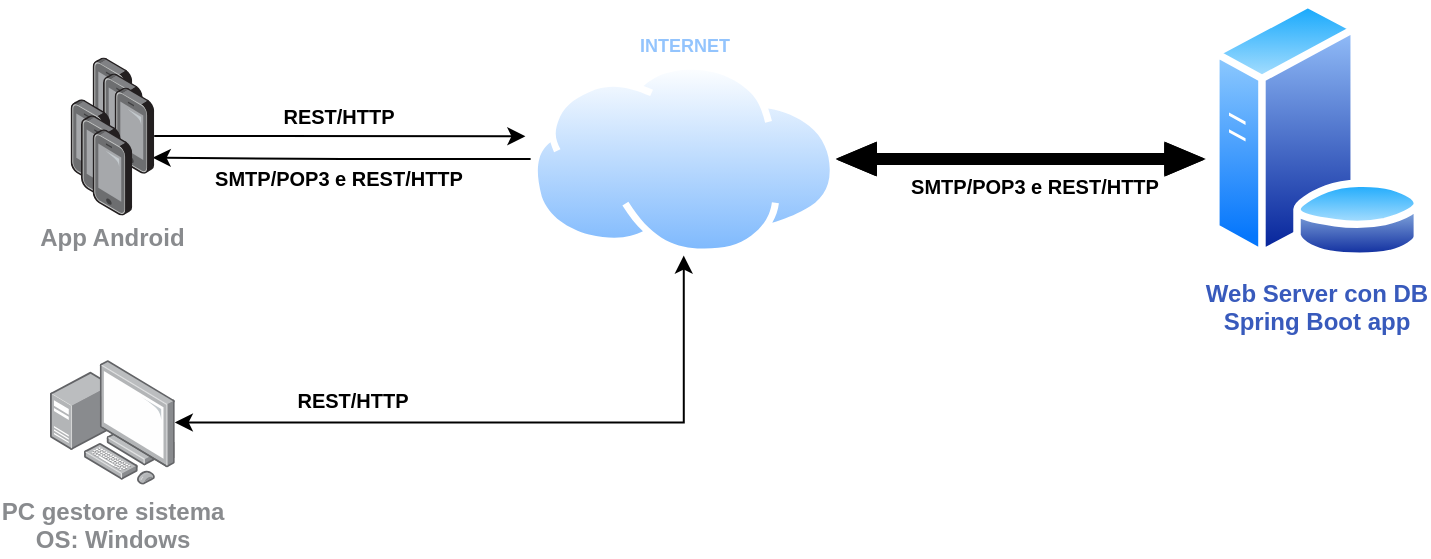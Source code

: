 <mxfile version="20.8.11" type="device"><diagram name="Pagina-1" id="a6sq7sbtZOVhsIizJ2nX"><mxGraphModel dx="840" dy="458" grid="1" gridSize="10" guides="1" tooltips="1" connect="1" arrows="1" fold="1" page="1" pageScale="1" pageWidth="827" pageHeight="1169" math="0" shadow="0"><root><mxCell id="0"/><mxCell id="1" parent="0"/><mxCell id="PoyueLWzJHQyJ2E4pCk9-38" style="edgeStyle=orthogonalEdgeStyle;rounded=0;orthogonalLoop=1;jettySize=auto;html=1;entryX=0.5;entryY=1;entryDx=0;entryDy=0;fontSize=10;fontColor=#000000;startArrow=classic;startFill=1;endArrow=classic;endFill=1;" edge="1" parent="1" source="PoyueLWzJHQyJ2E4pCk9-4" target="PoyueLWzJHQyJ2E4pCk9-22"><mxGeometry relative="1" as="geometry"/></mxCell><mxCell id="PoyueLWzJHQyJ2E4pCk9-39" value="REST/HTTP" style="edgeLabel;html=1;align=center;verticalAlign=middle;resizable=0;points=[];fontSize=10;fontColor=#000000;fontStyle=1" vertex="1" connectable="0" parent="PoyueLWzJHQyJ2E4pCk9-38"><mxGeometry x="-0.142" y="-3" relative="1" as="geometry"><mxPoint x="-57" y="-14" as="offset"/></mxGeometry></mxCell><mxCell id="PoyueLWzJHQyJ2E4pCk9-4" value="PC gestore sistema&lt;br&gt;OS: Windows" style="points=[];aspect=fixed;html=1;align=center;shadow=0;dashed=0;image;image=img/lib/allied_telesis/computer_and_terminals/Personal_Computer_with_Server.svg;imageBackground=none;fontColor=#898B8E;fontStyle=1" vertex="1" parent="1"><mxGeometry x="90.0" y="220" width="62.4" height="62.4" as="geometry"/></mxCell><mxCell id="PoyueLWzJHQyJ2E4pCk9-33" style="edgeStyle=orthogonalEdgeStyle;rounded=0;orthogonalLoop=1;jettySize=auto;html=1;entryX=0.962;entryY=0.814;entryDx=0;entryDy=0;entryPerimeter=0;fontSize=12;fontColor=#385ABC;startArrow=none;startFill=0;endArrow=classic;endFill=1;" edge="1" parent="1" source="PoyueLWzJHQyJ2E4pCk9-22" target="PoyueLWzJHQyJ2E4pCk9-16"><mxGeometry relative="1" as="geometry"/></mxCell><mxCell id="PoyueLWzJHQyJ2E4pCk9-44" value="SMTP/POP3 e REST/HTTP" style="edgeLabel;html=1;align=center;verticalAlign=middle;resizable=0;points=[];fontSize=10;fontColor=#000000;fontStyle=1" vertex="1" connectable="0" parent="PoyueLWzJHQyJ2E4pCk9-33"><mxGeometry x="0.187" y="1" relative="1" as="geometry"><mxPoint x="15" y="9" as="offset"/></mxGeometry></mxCell><mxCell id="PoyueLWzJHQyJ2E4pCk9-45" style="edgeStyle=orthogonalEdgeStyle;rounded=0;orthogonalLoop=1;jettySize=auto;html=1;entryX=-0.027;entryY=0.612;entryDx=0;entryDy=0;entryPerimeter=0;fontSize=10;fontColor=#000000;startArrow=classic;startFill=1;endArrow=classic;endFill=1;shape=flexArrow;fillColor=#000000;strokeWidth=1;width=5;startWidth=10;endWidth=10;" edge="1" parent="1" source="PoyueLWzJHQyJ2E4pCk9-22" target="PoyueLWzJHQyJ2E4pCk9-32"><mxGeometry relative="1" as="geometry"/></mxCell><mxCell id="PoyueLWzJHQyJ2E4pCk9-46" value="SMTP/POP3 e REST/HTTP" style="edgeLabel;html=1;align=center;verticalAlign=middle;resizable=0;points=[];fontSize=10;fontColor=#000000;fontStyle=1" vertex="1" connectable="0" parent="PoyueLWzJHQyJ2E4pCk9-45"><mxGeometry x="-0.393" y="1" relative="1" as="geometry"><mxPoint x="42" y="14" as="offset"/></mxGeometry></mxCell><mxCell id="PoyueLWzJHQyJ2E4pCk9-22" value="INTERNET" style="aspect=fixed;perimeter=ellipsePerimeter;html=1;align=center;shadow=0;dashed=0;spacingTop=3;image;image=img/lib/active_directory/internet_cloud.svg;strokeColor=default;fillColor=#B266FF;gradientColor=#000099;fontColor=#93c4fd;fontSize=9;fontStyle=1;labelPosition=center;verticalLabelPosition=top;verticalAlign=bottom;" vertex="1" parent="1"><mxGeometry x="330.3" y="71.3" width="153.17" height="96.5" as="geometry"/></mxCell><mxCell id="PoyueLWzJHQyJ2E4pCk9-28" value="App Android" style="group;verticalAlign=bottom;fontColor=#898B8E;fontStyle=1" vertex="1" connectable="0" parent="1"><mxGeometry x="100.3" y="89.6" width="41.8" height="78.2" as="geometry"/></mxCell><mxCell id="PoyueLWzJHQyJ2E4pCk9-14" value="" style="points=[];aspect=fixed;html=1;align=center;shadow=0;dashed=0;image;image=img/lib/allied_telesis/computer_and_terminals/Smartphone.svg;strokeColor=default;fillColor=#B266FF;gradientColor=#000099;" vertex="1" parent="PoyueLWzJHQyJ2E4pCk9-28"><mxGeometry x="11" y="-20.9" width="19.8" height="43.2" as="geometry"/></mxCell><mxCell id="PoyueLWzJHQyJ2E4pCk9-15" value="" style="points=[];aspect=fixed;html=1;align=center;shadow=0;dashed=0;image;image=img/lib/allied_telesis/computer_and_terminals/Smartphone.svg;strokeColor=default;fillColor=#B266FF;gradientColor=#000099;" vertex="1" parent="PoyueLWzJHQyJ2E4pCk9-28"><mxGeometry x="16.2" y="-12.9" width="19.8" height="43.2" as="geometry"/></mxCell><mxCell id="PoyueLWzJHQyJ2E4pCk9-16" value="" style="points=[];aspect=fixed;html=1;align=center;shadow=0;dashed=0;image;image=img/lib/allied_telesis/computer_and_terminals/Smartphone.svg;strokeColor=default;fillColor=#B266FF;gradientColor=#000099;" vertex="1" parent="PoyueLWzJHQyJ2E4pCk9-28"><mxGeometry x="22" y="-5.9" width="19.8" height="43.2" as="geometry"/></mxCell><mxCell id="PoyueLWzJHQyJ2E4pCk9-19" value="" style="points=[];aspect=fixed;html=1;align=center;shadow=0;dashed=0;image;image=img/lib/allied_telesis/computer_and_terminals/Smartphone.svg;strokeColor=default;fillColor=#B266FF;gradientColor=#000099;" vertex="1" parent="PoyueLWzJHQyJ2E4pCk9-28"><mxGeometry width="19.8" height="43.2" as="geometry"/></mxCell><mxCell id="PoyueLWzJHQyJ2E4pCk9-20" value="" style="points=[];aspect=fixed;html=1;align=center;shadow=0;dashed=0;image;image=img/lib/allied_telesis/computer_and_terminals/Smartphone.svg;strokeColor=default;fillColor=#B266FF;gradientColor=#000099;" vertex="1" parent="PoyueLWzJHQyJ2E4pCk9-28"><mxGeometry x="5.2" y="8" width="19.8" height="43.2" as="geometry"/></mxCell><mxCell id="PoyueLWzJHQyJ2E4pCk9-21" value="" style="points=[];aspect=fixed;html=1;align=center;shadow=0;dashed=0;image;image=img/lib/allied_telesis/computer_and_terminals/Smartphone.svg;strokeColor=default;fillColor=#B266FF;gradientColor=#000099;" vertex="1" parent="PoyueLWzJHQyJ2E4pCk9-28"><mxGeometry x="11" y="15" width="19.8" height="43.2" as="geometry"/></mxCell><mxCell id="PoyueLWzJHQyJ2E4pCk9-32" value="&lt;font color=&quot;#385abc&quot; style=&quot;font-size: 12px;&quot;&gt;&lt;b style=&quot;font-size: 12px;&quot;&gt;Web Server con DB&lt;br style=&quot;border-color: var(--border-color); font-size: 12px;&quot;&gt;&lt;span style=&quot;font-size: 12px; background-color: rgb(255, 255, 255);&quot;&gt;Spring Boot app&lt;/span&gt;&lt;/b&gt;&lt;/font&gt;" style="aspect=fixed;perimeter=ellipsePerimeter;html=1;align=center;shadow=0;dashed=0;spacingTop=3;image;image=img/lib/active_directory/database_server.svg;labelBackgroundColor=none;labelBorderColor=none;strokeColor=default;fontSize=12;fontColor=#000000;fillColor=#B266FF;gradientColor=#000099;" vertex="1" parent="1"><mxGeometry x="670" y="40" width="106.6" height="130" as="geometry"/></mxCell><mxCell id="PoyueLWzJHQyJ2E4pCk9-35" style="edgeStyle=orthogonalEdgeStyle;rounded=0;orthogonalLoop=1;jettySize=auto;html=1;entryX=-0.017;entryY=0.382;entryDx=0;entryDy=0;entryPerimeter=0;fontSize=10;fontColor=#000000;startArrow=none;startFill=0;endArrow=classic;endFill=1;" edge="1" parent="1" source="PoyueLWzJHQyJ2E4pCk9-16" target="PoyueLWzJHQyJ2E4pCk9-22"><mxGeometry relative="1" as="geometry"><Array as="points"><mxPoint x="200.3" y="108"/><mxPoint x="200.3" y="108"/></Array></mxGeometry></mxCell><mxCell id="PoyueLWzJHQyJ2E4pCk9-43" value="&lt;b&gt;REST/HTTP&lt;/b&gt;" style="edgeLabel;html=1;align=center;verticalAlign=middle;resizable=0;points=[];fontSize=10;fontColor=#000000;" vertex="1" connectable="0" parent="PoyueLWzJHQyJ2E4pCk9-35"><mxGeometry x="-0.163" y="-1" relative="1" as="geometry"><mxPoint x="14" y="-11" as="offset"/></mxGeometry></mxCell></root></mxGraphModel></diagram></mxfile>